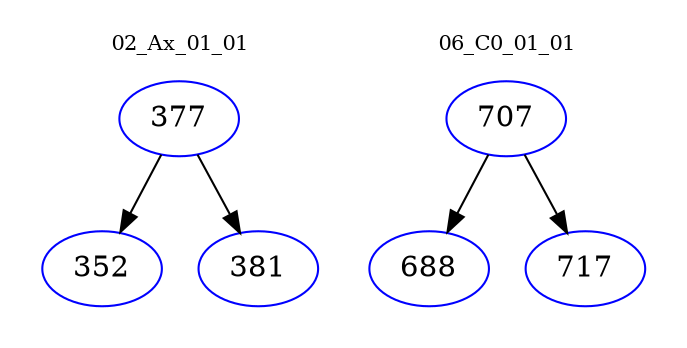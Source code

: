 digraph{
subgraph cluster_0 {
color = white
label = "02_Ax_01_01";
fontsize=10;
T0_377 [label="377", color="blue"]
T0_377 -> T0_352 [color="black"]
T0_352 [label="352", color="blue"]
T0_377 -> T0_381 [color="black"]
T0_381 [label="381", color="blue"]
}
subgraph cluster_1 {
color = white
label = "06_C0_01_01";
fontsize=10;
T1_707 [label="707", color="blue"]
T1_707 -> T1_688 [color="black"]
T1_688 [label="688", color="blue"]
T1_707 -> T1_717 [color="black"]
T1_717 [label="717", color="blue"]
}
}
